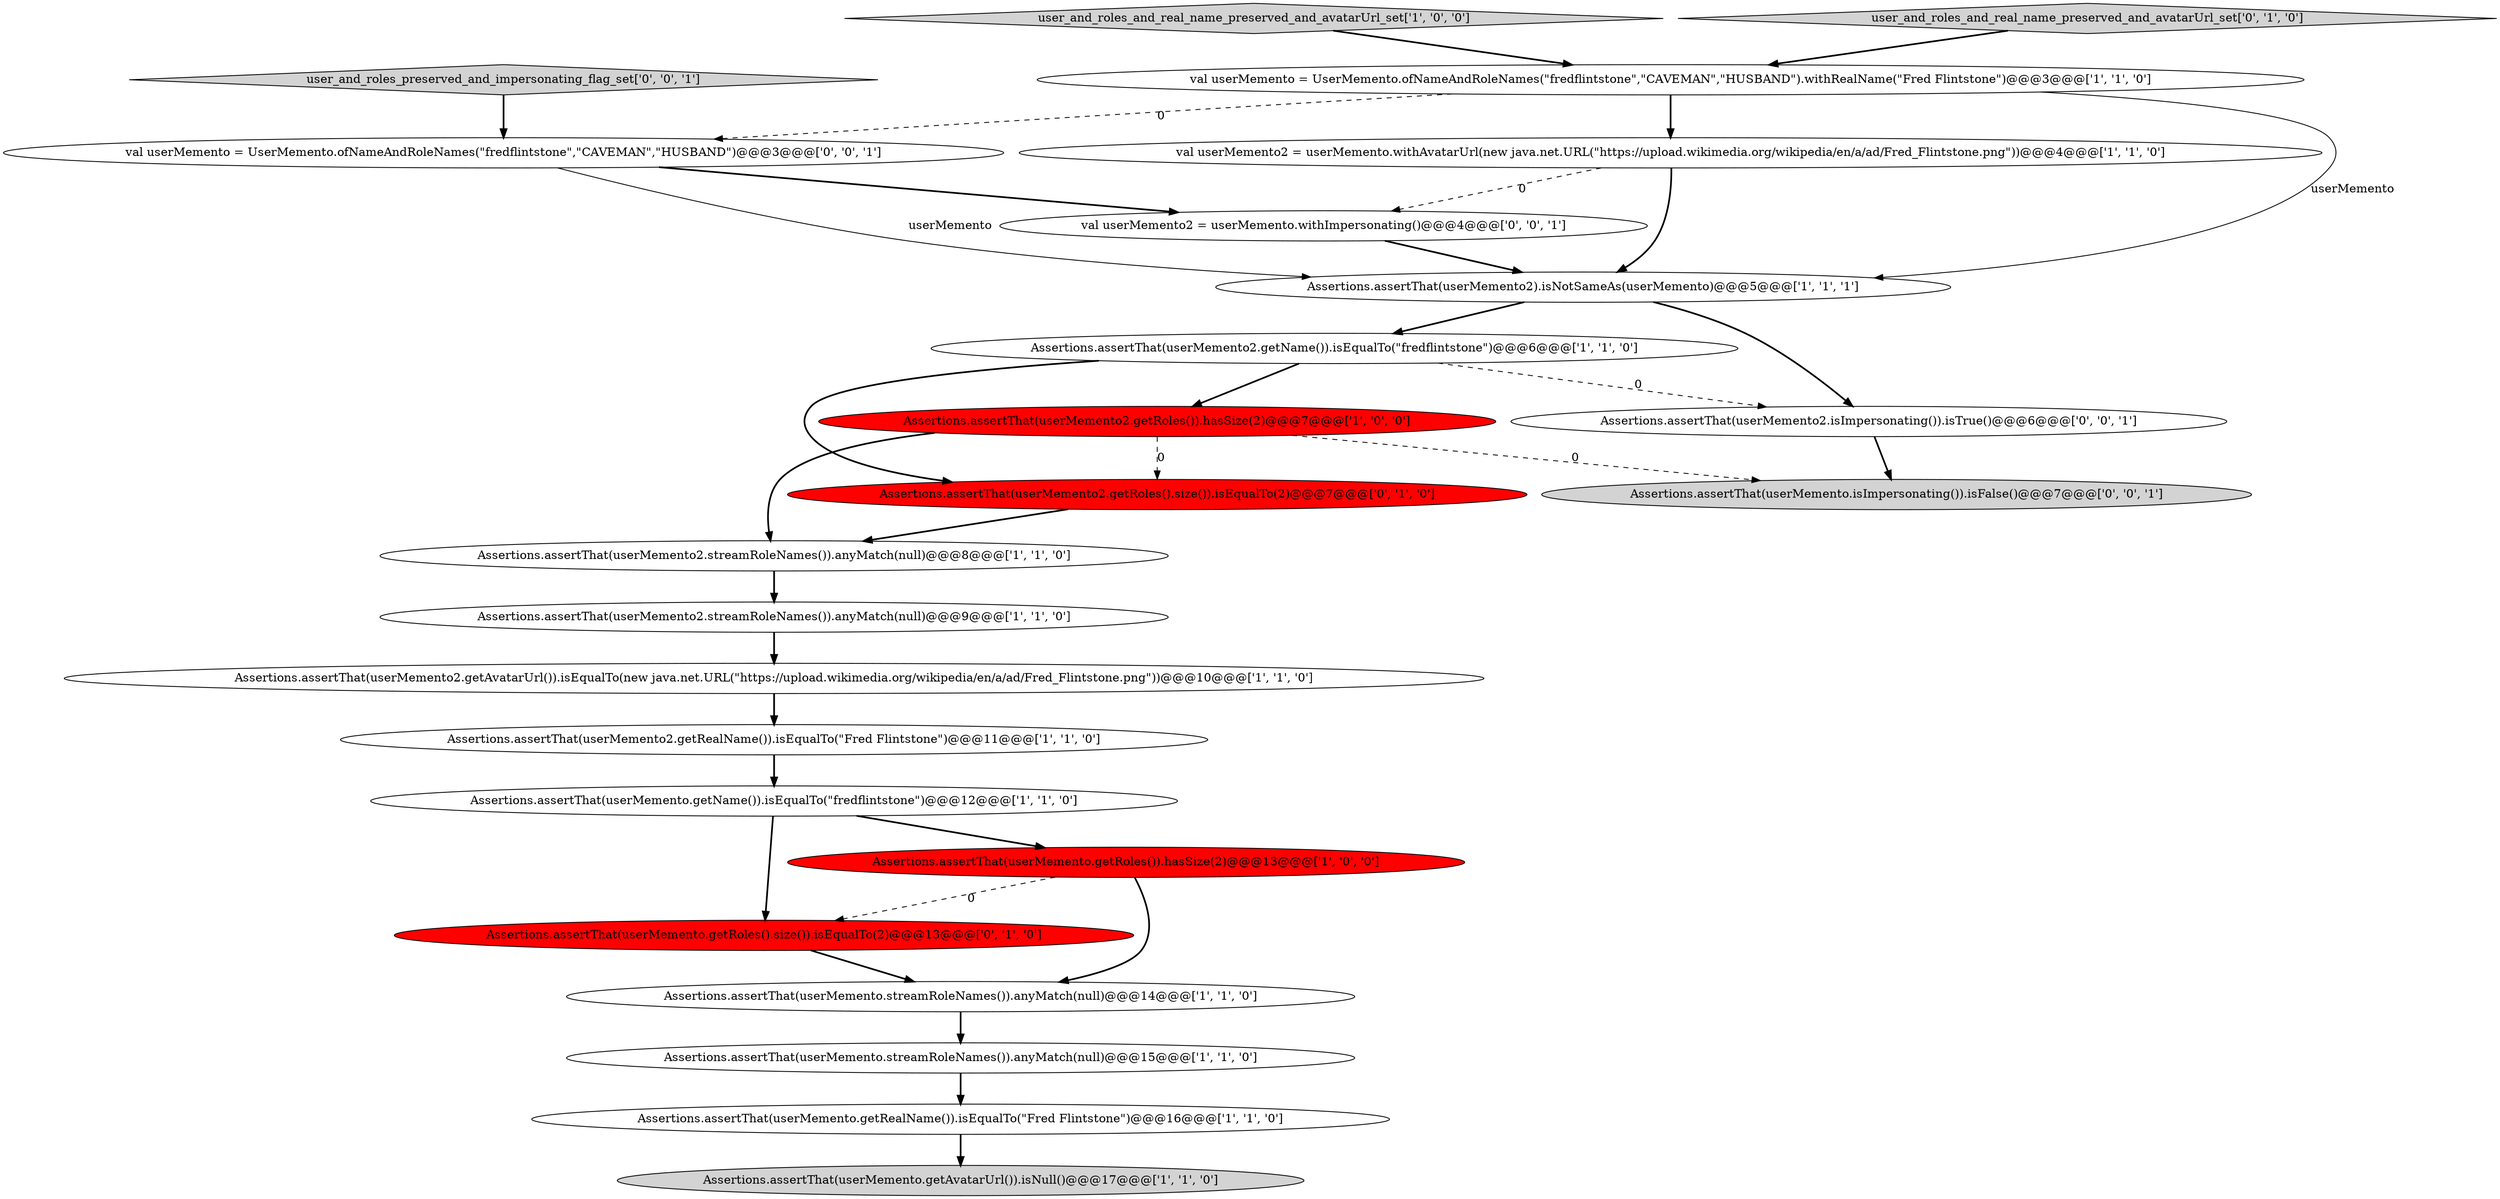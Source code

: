digraph {
19 [style = filled, label = "val userMemento2 = userMemento.withImpersonating()@@@4@@@['0', '0', '1']", fillcolor = white, shape = ellipse image = "AAA0AAABBB3BBB"];
9 [style = filled, label = "Assertions.assertThat(userMemento.getRealName()).isEqualTo(\"Fred Flintstone\")@@@16@@@['1', '1', '0']", fillcolor = white, shape = ellipse image = "AAA0AAABBB1BBB"];
17 [style = filled, label = "Assertions.assertThat(userMemento.getRoles().size()).isEqualTo(2)@@@13@@@['0', '1', '0']", fillcolor = red, shape = ellipse image = "AAA1AAABBB2BBB"];
0 [style = filled, label = "Assertions.assertThat(userMemento.streamRoleNames()).anyMatch(null)@@@15@@@['1', '1', '0']", fillcolor = white, shape = ellipse image = "AAA0AAABBB1BBB"];
21 [style = filled, label = "Assertions.assertThat(userMemento2.isImpersonating()).isTrue()@@@6@@@['0', '0', '1']", fillcolor = white, shape = ellipse image = "AAA0AAABBB3BBB"];
5 [style = filled, label = "Assertions.assertThat(userMemento2.streamRoleNames()).anyMatch(null)@@@9@@@['1', '1', '0']", fillcolor = white, shape = ellipse image = "AAA0AAABBB1BBB"];
7 [style = filled, label = "user_and_roles_and_real_name_preserved_and_avatarUrl_set['1', '0', '0']", fillcolor = lightgray, shape = diamond image = "AAA0AAABBB1BBB"];
14 [style = filled, label = "Assertions.assertThat(userMemento2.getName()).isEqualTo(\"fredflintstone\")@@@6@@@['1', '1', '0']", fillcolor = white, shape = ellipse image = "AAA0AAABBB1BBB"];
12 [style = filled, label = "Assertions.assertThat(userMemento2.getAvatarUrl()).isEqualTo(new java.net.URL(\"https://upload.wikimedia.org/wikipedia/en/a/ad/Fred_Flintstone.png\"))@@@10@@@['1', '1', '0']", fillcolor = white, shape = ellipse image = "AAA0AAABBB1BBB"];
4 [style = filled, label = "Assertions.assertThat(userMemento.getAvatarUrl()).isNull()@@@17@@@['1', '1', '0']", fillcolor = lightgray, shape = ellipse image = "AAA0AAABBB1BBB"];
20 [style = filled, label = "Assertions.assertThat(userMemento.isImpersonating()).isFalse()@@@7@@@['0', '0', '1']", fillcolor = lightgray, shape = ellipse image = "AAA0AAABBB3BBB"];
22 [style = filled, label = "user_and_roles_preserved_and_impersonating_flag_set['0', '0', '1']", fillcolor = lightgray, shape = diamond image = "AAA0AAABBB3BBB"];
18 [style = filled, label = "Assertions.assertThat(userMemento2.getRoles().size()).isEqualTo(2)@@@7@@@['0', '1', '0']", fillcolor = red, shape = ellipse image = "AAA1AAABBB2BBB"];
11 [style = filled, label = "Assertions.assertThat(userMemento2).isNotSameAs(userMemento)@@@5@@@['1', '1', '1']", fillcolor = white, shape = ellipse image = "AAA0AAABBB1BBB"];
16 [style = filled, label = "user_and_roles_and_real_name_preserved_and_avatarUrl_set['0', '1', '0']", fillcolor = lightgray, shape = diamond image = "AAA0AAABBB2BBB"];
15 [style = filled, label = "val userMemento2 = userMemento.withAvatarUrl(new java.net.URL(\"https://upload.wikimedia.org/wikipedia/en/a/ad/Fred_Flintstone.png\"))@@@4@@@['1', '1', '0']", fillcolor = white, shape = ellipse image = "AAA0AAABBB1BBB"];
2 [style = filled, label = "val userMemento = UserMemento.ofNameAndRoleNames(\"fredflintstone\",\"CAVEMAN\",\"HUSBAND\").withRealName(\"Fred Flintstone\")@@@3@@@['1', '1', '0']", fillcolor = white, shape = ellipse image = "AAA0AAABBB1BBB"];
8 [style = filled, label = "Assertions.assertThat(userMemento2.getRealName()).isEqualTo(\"Fred Flintstone\")@@@11@@@['1', '1', '0']", fillcolor = white, shape = ellipse image = "AAA0AAABBB1BBB"];
10 [style = filled, label = "Assertions.assertThat(userMemento.getName()).isEqualTo(\"fredflintstone\")@@@12@@@['1', '1', '0']", fillcolor = white, shape = ellipse image = "AAA0AAABBB1BBB"];
23 [style = filled, label = "val userMemento = UserMemento.ofNameAndRoleNames(\"fredflintstone\",\"CAVEMAN\",\"HUSBAND\")@@@3@@@['0', '0', '1']", fillcolor = white, shape = ellipse image = "AAA0AAABBB3BBB"];
3 [style = filled, label = "Assertions.assertThat(userMemento2.streamRoleNames()).anyMatch(null)@@@8@@@['1', '1', '0']", fillcolor = white, shape = ellipse image = "AAA0AAABBB1BBB"];
13 [style = filled, label = "Assertions.assertThat(userMemento.streamRoleNames()).anyMatch(null)@@@14@@@['1', '1', '0']", fillcolor = white, shape = ellipse image = "AAA0AAABBB1BBB"];
6 [style = filled, label = "Assertions.assertThat(userMemento.getRoles()).hasSize(2)@@@13@@@['1', '0', '0']", fillcolor = red, shape = ellipse image = "AAA1AAABBB1BBB"];
1 [style = filled, label = "Assertions.assertThat(userMemento2.getRoles()).hasSize(2)@@@7@@@['1', '0', '0']", fillcolor = red, shape = ellipse image = "AAA1AAABBB1BBB"];
2->23 [style = dashed, label="0"];
8->10 [style = bold, label=""];
18->3 [style = bold, label=""];
0->9 [style = bold, label=""];
11->14 [style = bold, label=""];
9->4 [style = bold, label=""];
11->21 [style = bold, label=""];
1->3 [style = bold, label=""];
19->11 [style = bold, label=""];
10->17 [style = bold, label=""];
1->18 [style = dashed, label="0"];
6->17 [style = dashed, label="0"];
15->19 [style = dashed, label="0"];
16->2 [style = bold, label=""];
22->23 [style = bold, label=""];
10->6 [style = bold, label=""];
14->1 [style = bold, label=""];
1->20 [style = dashed, label="0"];
3->5 [style = bold, label=""];
23->11 [style = solid, label="userMemento"];
21->20 [style = bold, label=""];
15->11 [style = bold, label=""];
5->12 [style = bold, label=""];
12->8 [style = bold, label=""];
7->2 [style = bold, label=""];
6->13 [style = bold, label=""];
23->19 [style = bold, label=""];
2->15 [style = bold, label=""];
2->11 [style = solid, label="userMemento"];
14->18 [style = bold, label=""];
14->21 [style = dashed, label="0"];
17->13 [style = bold, label=""];
13->0 [style = bold, label=""];
}
